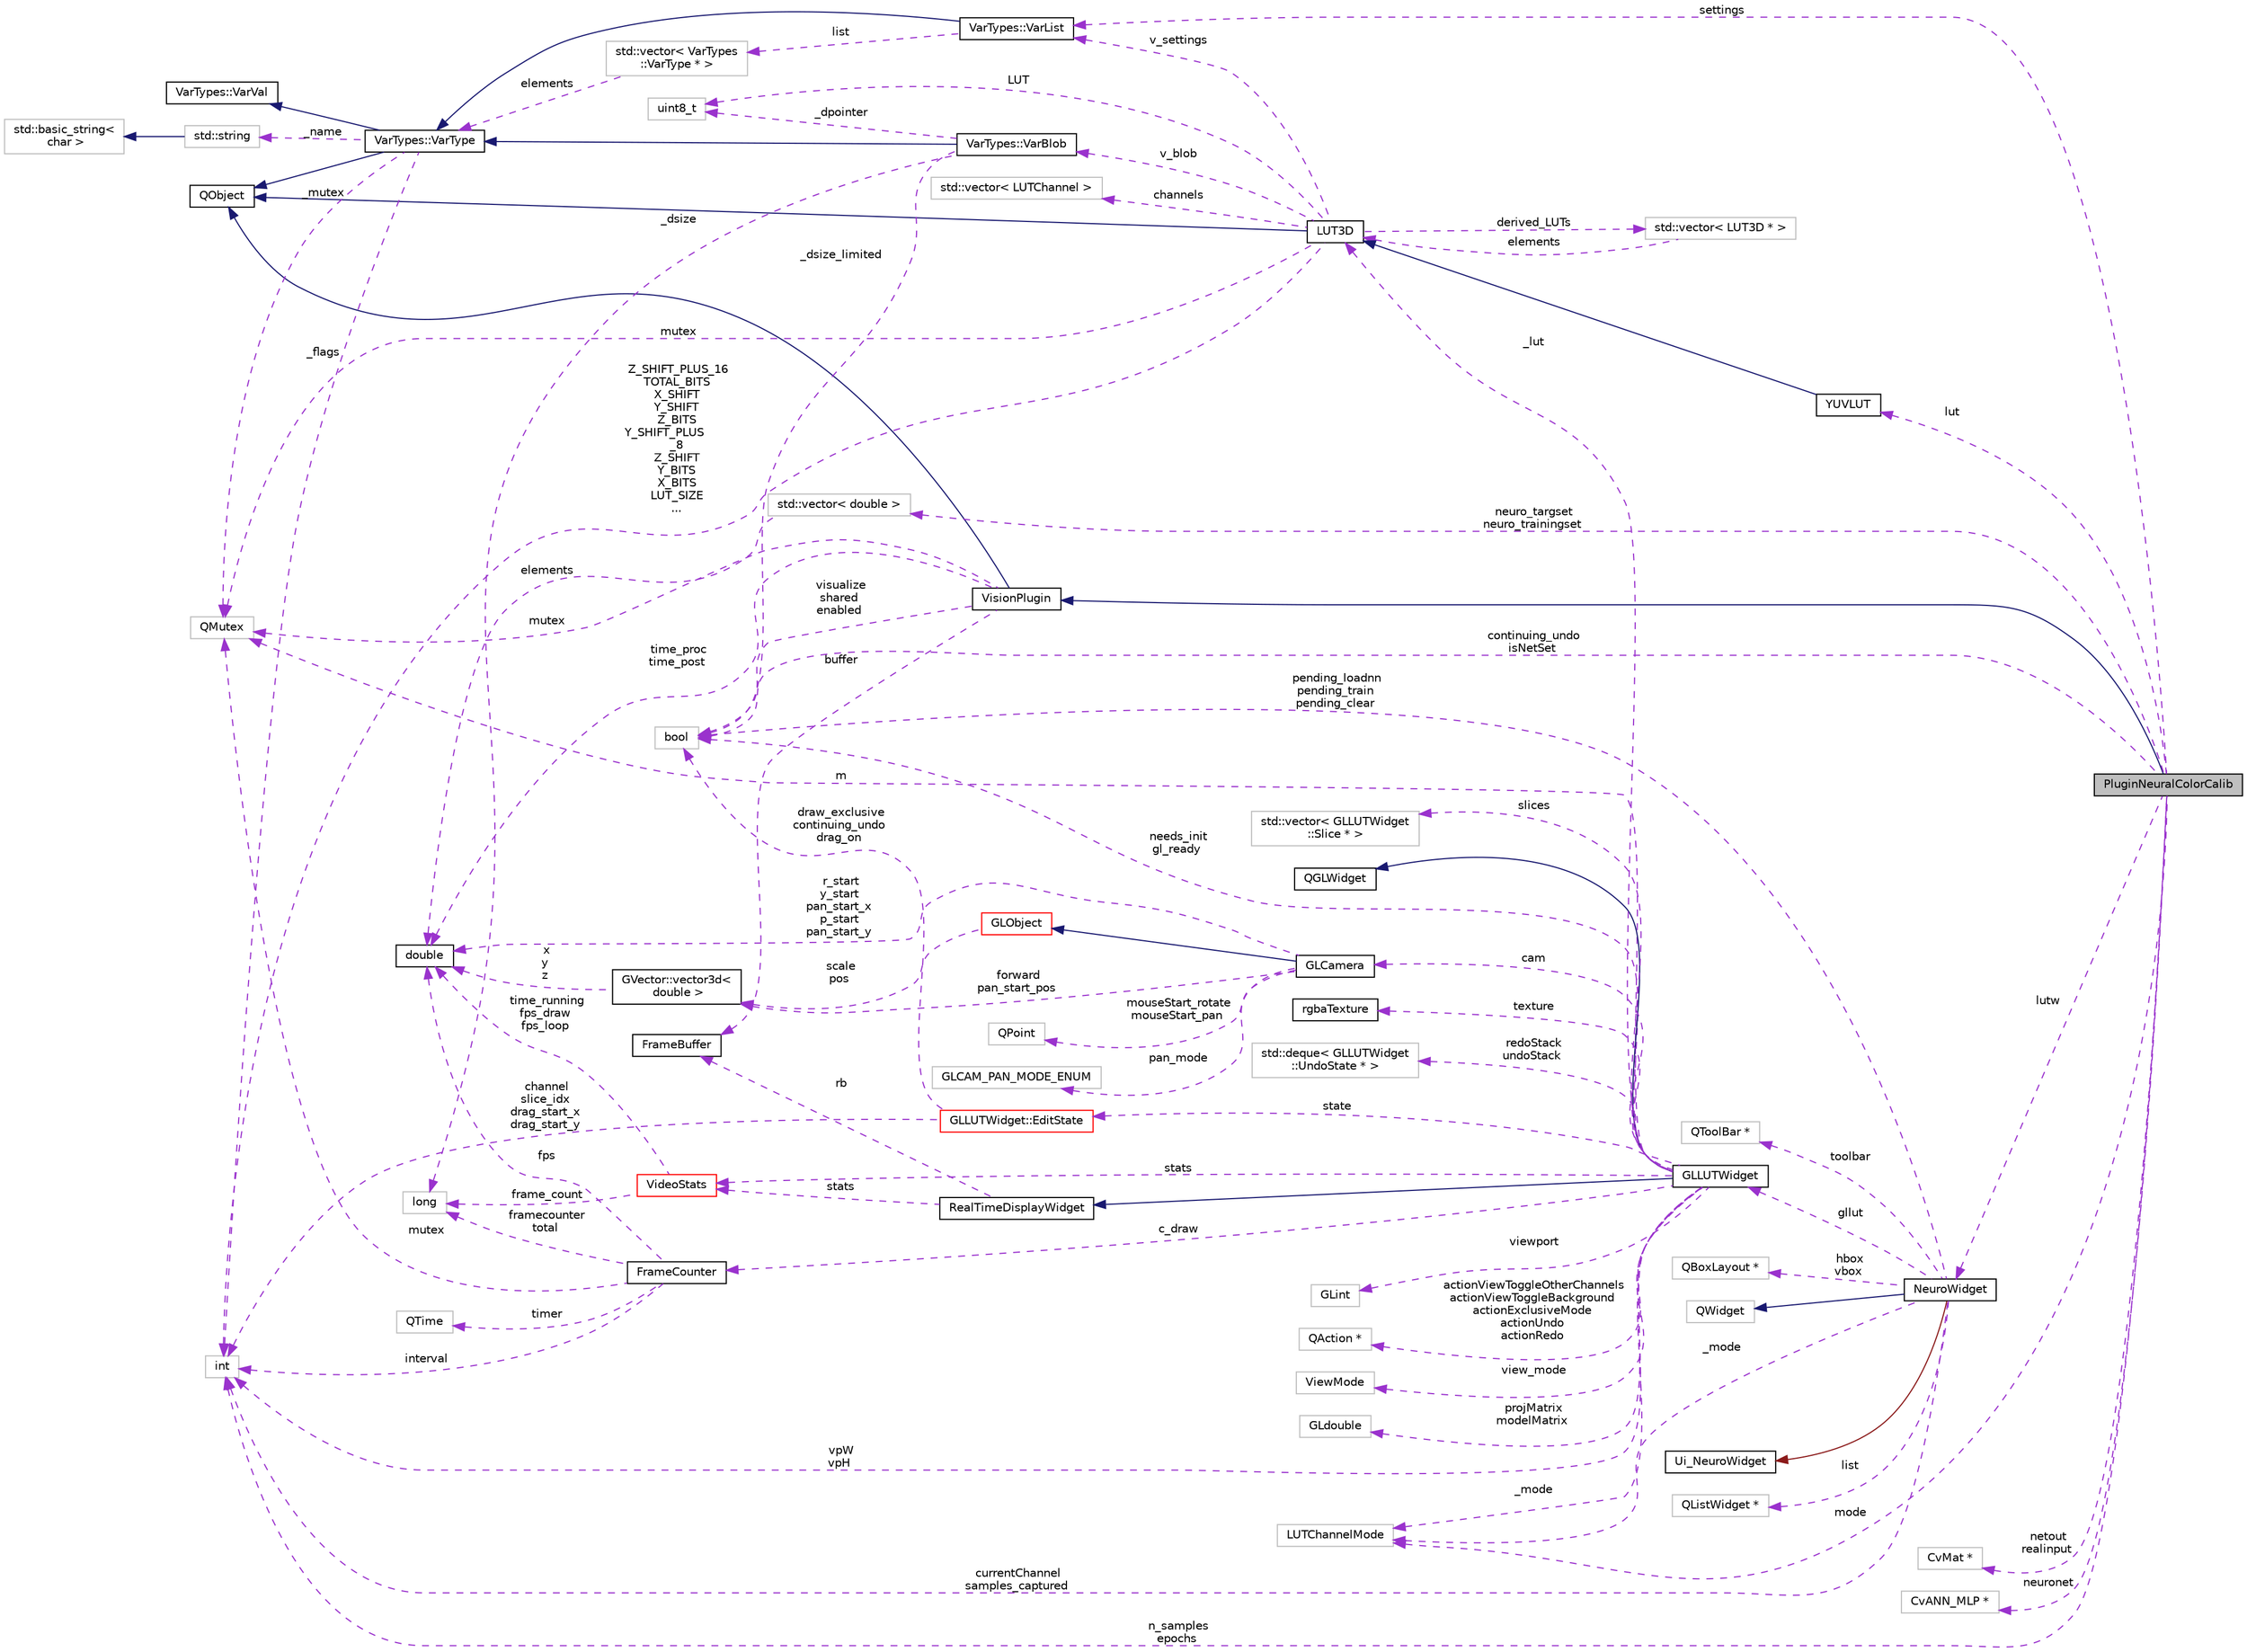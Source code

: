 digraph "PluginNeuralColorCalib"
{
 // INTERACTIVE_SVG=YES
  edge [fontname="Helvetica",fontsize="10",labelfontname="Helvetica",labelfontsize="10"];
  node [fontname="Helvetica",fontsize="10",shape=record];
  rankdir="LR";
  Node1 [label="PluginNeuralColorCalib",height=0.2,width=0.4,color="black", fillcolor="grey75", style="filled", fontcolor="black"];
  Node2 -> Node1 [dir="back",color="midnightblue",fontsize="10",style="solid",fontname="Helvetica"];
  Node2 [label="VisionPlugin",height=0.2,width=0.4,color="black", fillcolor="white", style="filled",URL="$d8/d1e/class_vision_plugin.html",tooltip="A base class for general vision processing plugin. "];
  Node3 -> Node2 [dir="back",color="midnightblue",fontsize="10",style="solid",fontname="Helvetica"];
  Node3 [label="QObject",height=0.2,width=0.4,color="black", fillcolor="white", style="filled",URL="$dc/d4f/class_q_object.html"];
  Node4 -> Node2 [dir="back",color="darkorchid3",fontsize="10",style="dashed",label=" time_proc\ntime_post" ,fontname="Helvetica"];
  Node4 [label="double",height=0.2,width=0.4,color="black", fillcolor="white", style="filled",URL="$df/de6/classdouble.html"];
  Node5 -> Node2 [dir="back",color="darkorchid3",fontsize="10",style="dashed",label=" buffer" ,fontname="Helvetica"];
  Node5 [label="FrameBuffer",height=0.2,width=0.4,color="black", fillcolor="white", style="filled",URL="$d8/d23/class_frame_buffer.html",tooltip="A RingBuffer consisting of items of type FrameData. "];
  Node6 -> Node2 [dir="back",color="darkorchid3",fontsize="10",style="dashed",label=" visualize\nshared\nenabled" ,fontname="Helvetica"];
  Node6 [label="bool",height=0.2,width=0.4,color="grey75", fillcolor="white", style="filled"];
  Node7 -> Node2 [dir="back",color="darkorchid3",fontsize="10",style="dashed",label=" mutex" ,fontname="Helvetica"];
  Node7 [label="QMutex",height=0.2,width=0.4,color="grey75", fillcolor="white", style="filled"];
  Node8 -> Node1 [dir="back",color="darkorchid3",fontsize="10",style="dashed",label=" settings" ,fontname="Helvetica"];
  Node8 [label="VarTypes::VarList",height=0.2,width=0.4,color="black", fillcolor="white", style="filled",URL="$d1/d74/class_var_types_1_1_var_list.html",tooltip="This is the list type of the VarTypes system. "];
  Node9 -> Node8 [dir="back",color="midnightblue",fontsize="10",style="solid",fontname="Helvetica"];
  Node9 [label="VarTypes::VarType",height=0.2,width=0.4,color="black", fillcolor="white", style="filled",URL="$d4/d59/class_var_types_1_1_var_type.html",tooltip="The base class of the VarTypes system. "];
  Node3 -> Node9 [dir="back",color="midnightblue",fontsize="10",style="solid",fontname="Helvetica"];
  Node10 -> Node9 [dir="back",color="midnightblue",fontsize="10",style="solid",fontname="Helvetica"];
  Node10 [label="VarTypes::VarVal",height=0.2,width=0.4,color="black", fillcolor="white", style="filled",URL="$d6/de8/class_var_types_1_1_var_val.html"];
  Node11 -> Node9 [dir="back",color="darkorchid3",fontsize="10",style="dashed",label=" _flags" ,fontname="Helvetica"];
  Node11 [label="int",height=0.2,width=0.4,color="grey75", fillcolor="white", style="filled"];
  Node12 -> Node9 [dir="back",color="darkorchid3",fontsize="10",style="dashed",label=" _name" ,fontname="Helvetica"];
  Node12 [label="std::string",height=0.2,width=0.4,color="grey75", fillcolor="white", style="filled",tooltip="STL class. "];
  Node13 -> Node12 [dir="back",color="midnightblue",fontsize="10",style="solid",fontname="Helvetica"];
  Node13 [label="std::basic_string\<\l char \>",height=0.2,width=0.4,color="grey75", fillcolor="white", style="filled",tooltip="STL class. "];
  Node7 -> Node9 [dir="back",color="darkorchid3",fontsize="10",style="dashed",label=" _mutex" ,fontname="Helvetica"];
  Node14 -> Node8 [dir="back",color="darkorchid3",fontsize="10",style="dashed",label=" list" ,fontname="Helvetica"];
  Node14 [label="std::vector\< VarTypes\l::VarType * \>",height=0.2,width=0.4,color="grey75", fillcolor="white", style="filled"];
  Node9 -> Node14 [dir="back",color="darkorchid3",fontsize="10",style="dashed",label=" elements" ,fontname="Helvetica"];
  Node15 -> Node1 [dir="back",color="darkorchid3",fontsize="10",style="dashed",label=" lutw" ,fontname="Helvetica"];
  Node15 [label="NeuroWidget",height=0.2,width=0.4,color="black", fillcolor="white", style="filled",URL="$d9/d12/class_neuro_widget.html"];
  Node16 -> Node15 [dir="back",color="midnightblue",fontsize="10",style="solid",fontname="Helvetica"];
  Node16 [label="QWidget",height=0.2,width=0.4,color="grey75", fillcolor="white", style="filled"];
  Node17 -> Node15 [dir="back",color="firebrick4",fontsize="10",style="solid",fontname="Helvetica"];
  Node17 [label="Ui_NeuroWidget",height=0.2,width=0.4,color="black", fillcolor="white", style="filled",URL="$dc/dea/class_ui___neuro_widget.html"];
  Node18 -> Node15 [dir="back",color="darkorchid3",fontsize="10",style="dashed",label=" gllut" ,fontname="Helvetica"];
  Node18 [label="GLLUTWidget",height=0.2,width=0.4,color="black", fillcolor="white", style="filled",URL="$db/dc5/class_g_l_l_u_t_widget.html",tooltip="An OpenGL-based editor for 3D Color LUTs of type LUT3D. "];
  Node19 -> Node18 [dir="back",color="midnightblue",fontsize="10",style="solid",fontname="Helvetica"];
  Node19 [label="QGLWidget",height=0.2,width=0.4,color="black", fillcolor="white", style="filled",URL="$db/d46/class_q_g_l_widget.html"];
  Node20 -> Node18 [dir="back",color="midnightblue",fontsize="10",style="solid",fontname="Helvetica"];
  Node20 [label="RealTimeDisplayWidget",height=0.2,width=0.4,color="black", fillcolor="white", style="filled",URL="$d9/dd2/class_real_time_display_widget.html",tooltip="A base-class for all visualization-related display-widgets. "];
  Node5 -> Node20 [dir="back",color="darkorchid3",fontsize="10",style="dashed",label=" rb" ,fontname="Helvetica"];
  Node21 -> Node20 [dir="back",color="darkorchid3",fontsize="10",style="dashed",label=" stats" ,fontname="Helvetica"];
  Node21 [label="VideoStats",height=0.2,width=0.4,color="red", fillcolor="white", style="filled",URL="$d7/d91/class_video_stats.html",tooltip="A class for storing video display statistics. "];
  Node4 -> Node21 [dir="back",color="darkorchid3",fontsize="10",style="dashed",label=" time_running\nfps_draw\nfps_loop" ,fontname="Helvetica"];
  Node22 -> Node21 [dir="back",color="darkorchid3",fontsize="10",style="dashed",label=" frame_count" ,fontname="Helvetica"];
  Node22 [label="long",height=0.2,width=0.4,color="grey75", fillcolor="white", style="filled"];
  Node23 -> Node18 [dir="back",color="darkorchid3",fontsize="10",style="dashed",label=" c_draw" ,fontname="Helvetica"];
  Node23 [label="FrameCounter",height=0.2,width=0.4,color="black", fillcolor="white", style="filled",URL="$db/ded/class_frame_counter.html",tooltip="A class for frame counting and frame-rate measurements. "];
  Node4 -> Node23 [dir="back",color="darkorchid3",fontsize="10",style="dashed",label=" fps" ,fontname="Helvetica"];
  Node24 -> Node23 [dir="back",color="darkorchid3",fontsize="10",style="dashed",label=" timer" ,fontname="Helvetica"];
  Node24 [label="QTime",height=0.2,width=0.4,color="grey75", fillcolor="white", style="filled"];
  Node11 -> Node23 [dir="back",color="darkorchid3",fontsize="10",style="dashed",label=" interval" ,fontname="Helvetica"];
  Node22 -> Node23 [dir="back",color="darkorchid3",fontsize="10",style="dashed",label=" framecounter\ntotal" ,fontname="Helvetica"];
  Node7 -> Node23 [dir="back",color="darkorchid3",fontsize="10",style="dashed",label=" mutex" ,fontname="Helvetica"];
  Node25 -> Node18 [dir="back",color="darkorchid3",fontsize="10",style="dashed",label=" cam" ,fontname="Helvetica"];
  Node25 [label="GLCamera",height=0.2,width=0.4,color="black", fillcolor="white", style="filled",URL="$da/d43/class_g_l_camera.html",tooltip="An OpenGL camera class. "];
  Node26 -> Node25 [dir="back",color="midnightblue",fontsize="10",style="solid",fontname="Helvetica"];
  Node26 [label="GLObject",height=0.2,width=0.4,color="red", fillcolor="white", style="filled",URL="$d8/db9/class_g_l_object.html",tooltip="A baseclass for all GL scene-objects it carries full 3d pose information (position, rotation) and scaling in object-aligned coordinate space. "];
  Node27 -> Node26 [dir="back",color="darkorchid3",fontsize="10",style="dashed",label=" scale\npos" ,fontname="Helvetica"];
  Node27 [label="GVector::vector3d\<\l double \>",height=0.2,width=0.4,color="black", fillcolor="white", style="filled",URL="$d7/db8/class_g_vector_1_1vector3d.html"];
  Node4 -> Node27 [dir="back",color="darkorchid3",fontsize="10",style="dashed",label=" x\ny\nz" ,fontname="Helvetica"];
  Node4 -> Node25 [dir="back",color="darkorchid3",fontsize="10",style="dashed",label=" r_start\ny_start\npan_start_x\np_start\npan_start_y" ,fontname="Helvetica"];
  Node28 -> Node25 [dir="back",color="darkorchid3",fontsize="10",style="dashed",label=" pan_mode" ,fontname="Helvetica"];
  Node28 [label="GLCAM_PAN_MODE_ENUM",height=0.2,width=0.4,color="grey75", fillcolor="white", style="filled"];
  Node29 -> Node25 [dir="back",color="darkorchid3",fontsize="10",style="dashed",label=" mouseStart_rotate\nmouseStart_pan" ,fontname="Helvetica"];
  Node29 [label="QPoint",height=0.2,width=0.4,color="grey75", fillcolor="white", style="filled"];
  Node27 -> Node25 [dir="back",color="darkorchid3",fontsize="10",style="dashed",label=" forward\npan_start_pos" ,fontname="Helvetica"];
  Node30 -> Node18 [dir="back",color="darkorchid3",fontsize="10",style="dashed",label=" viewport" ,fontname="Helvetica"];
  Node30 [label="GLint",height=0.2,width=0.4,color="grey75", fillcolor="white", style="filled"];
  Node31 -> Node18 [dir="back",color="darkorchid3",fontsize="10",style="dashed",label=" _mode" ,fontname="Helvetica"];
  Node31 [label="LUTChannelMode",height=0.2,width=0.4,color="grey75", fillcolor="white", style="filled"];
  Node32 -> Node18 [dir="back",color="darkorchid3",fontsize="10",style="dashed",label=" state" ,fontname="Helvetica"];
  Node32 [label="GLLUTWidget::EditState",height=0.2,width=0.4,color="red", fillcolor="white", style="filled",URL="$d5/d4f/class_g_l_l_u_t_widget_1_1_edit_state.html"];
  Node11 -> Node32 [dir="back",color="darkorchid3",fontsize="10",style="dashed",label=" channel\nslice_idx\ndrag_start_x\ndrag_start_y" ,fontname="Helvetica"];
  Node6 -> Node32 [dir="back",color="darkorchid3",fontsize="10",style="dashed",label=" draw_exclusive\ncontinuing_undo\ndrag_on" ,fontname="Helvetica"];
  Node33 -> Node18 [dir="back",color="darkorchid3",fontsize="10",style="dashed",label=" _lut" ,fontname="Helvetica"];
  Node33 [label="LUT3D",height=0.2,width=0.4,color="black", fillcolor="white", style="filled",URL="$d7/d15/class_l_u_t3_d.html",tooltip="A general 3D LUT class, allowing fast bit-wise lookup. "];
  Node3 -> Node33 [dir="back",color="midnightblue",fontsize="10",style="solid",fontname="Helvetica"];
  Node8 -> Node33 [dir="back",color="darkorchid3",fontsize="10",style="dashed",label=" v_settings" ,fontname="Helvetica"];
  Node34 -> Node33 [dir="back",color="darkorchid3",fontsize="10",style="dashed",label=" derived_LUTs" ,fontname="Helvetica"];
  Node34 [label="std::vector\< LUT3D * \>",height=0.2,width=0.4,color="grey75", fillcolor="white", style="filled"];
  Node33 -> Node34 [dir="back",color="darkorchid3",fontsize="10",style="dashed",label=" elements" ,fontname="Helvetica"];
  Node35 -> Node33 [dir="back",color="darkorchid3",fontsize="10",style="dashed",label=" v_blob" ,fontname="Helvetica"];
  Node35 [label="VarTypes::VarBlob",height=0.2,width=0.4,color="black", fillcolor="white", style="filled",URL="$d3/dac/class_var_types_1_1_var_blob.html",tooltip="A Vartype for storing binary data. "];
  Node9 -> Node35 [dir="back",color="midnightblue",fontsize="10",style="solid",fontname="Helvetica"];
  Node6 -> Node35 [dir="back",color="darkorchid3",fontsize="10",style="dashed",label=" _dsize_limited" ,fontname="Helvetica"];
  Node36 -> Node35 [dir="back",color="darkorchid3",fontsize="10",style="dashed",label=" _dpointer" ,fontname="Helvetica"];
  Node36 [label="uint8_t",height=0.2,width=0.4,color="grey75", fillcolor="white", style="filled"];
  Node22 -> Node35 [dir="back",color="darkorchid3",fontsize="10",style="dashed",label=" _dsize" ,fontname="Helvetica"];
  Node11 -> Node33 [dir="back",color="darkorchid3",fontsize="10",style="dashed",label=" Z_SHIFT_PLUS_16\nTOTAL_BITS\nX_SHIFT\nY_SHIFT\nZ_BITS\nY_SHIFT_PLUS\l_8\nZ_SHIFT\nY_BITS\nX_BITS\nLUT_SIZE\n..." ,fontname="Helvetica"];
  Node36 -> Node33 [dir="back",color="darkorchid3",fontsize="10",style="dashed",label=" LUT" ,fontname="Helvetica"];
  Node7 -> Node33 [dir="back",color="darkorchid3",fontsize="10",style="dashed",label=" mutex" ,fontname="Helvetica"];
  Node37 -> Node33 [dir="back",color="darkorchid3",fontsize="10",style="dashed",label=" channels" ,fontname="Helvetica"];
  Node37 [label="std::vector\< LUTChannel \>",height=0.2,width=0.4,color="grey75", fillcolor="white", style="filled"];
  Node38 -> Node18 [dir="back",color="darkorchid3",fontsize="10",style="dashed",label=" projMatrix\nmodelMatrix" ,fontname="Helvetica"];
  Node38 [label="GLdouble",height=0.2,width=0.4,color="grey75", fillcolor="white", style="filled"];
  Node39 -> Node18 [dir="back",color="darkorchid3",fontsize="10",style="dashed",label=" actionViewToggleOtherChannels\nactionViewToggleBackground\nactionExclusiveMode\nactionUndo\nactionRedo" ,fontname="Helvetica"];
  Node39 [label="QAction *",height=0.2,width=0.4,color="grey75", fillcolor="white", style="filled"];
  Node21 -> Node18 [dir="back",color="darkorchid3",fontsize="10",style="dashed",label=" stats" ,fontname="Helvetica"];
  Node11 -> Node18 [dir="back",color="darkorchid3",fontsize="10",style="dashed",label=" vpW\nvpH" ,fontname="Helvetica"];
  Node6 -> Node18 [dir="back",color="darkorchid3",fontsize="10",style="dashed",label=" needs_init\ngl_ready" ,fontname="Helvetica"];
  Node40 -> Node18 [dir="back",color="darkorchid3",fontsize="10",style="dashed",label=" view_mode" ,fontname="Helvetica"];
  Node40 [label="ViewMode",height=0.2,width=0.4,color="grey75", fillcolor="white", style="filled"];
  Node41 -> Node18 [dir="back",color="darkorchid3",fontsize="10",style="dashed",label=" slices" ,fontname="Helvetica"];
  Node41 [label="std::vector\< GLLUTWidget\l::Slice * \>",height=0.2,width=0.4,color="grey75", fillcolor="white", style="filled"];
  Node42 -> Node18 [dir="back",color="darkorchid3",fontsize="10",style="dashed",label=" texture" ,fontname="Helvetica"];
  Node42 [label="rgbaTexture",height=0.2,width=0.4,color="black", fillcolor="white", style="filled",URL="$d4/ddc/classrgba_texture.html",tooltip="an instantiation of the glTexture class using rgbaImage "];
  Node7 -> Node18 [dir="back",color="darkorchid3",fontsize="10",style="dashed",label=" m" ,fontname="Helvetica"];
  Node43 -> Node18 [dir="back",color="darkorchid3",fontsize="10",style="dashed",label=" redoStack\nundoStack" ,fontname="Helvetica"];
  Node43 [label="std::deque\< GLLUTWidget\l::UndoState * \>",height=0.2,width=0.4,color="grey75", fillcolor="white", style="filled"];
  Node31 -> Node15 [dir="back",color="darkorchid3",fontsize="10",style="dashed",label=" _mode" ,fontname="Helvetica"];
  Node44 -> Node15 [dir="back",color="darkorchid3",fontsize="10",style="dashed",label=" list" ,fontname="Helvetica"];
  Node44 [label="QListWidget *",height=0.2,width=0.4,color="grey75", fillcolor="white", style="filled"];
  Node11 -> Node15 [dir="back",color="darkorchid3",fontsize="10",style="dashed",label=" currentChannel\nsamples_captured" ,fontname="Helvetica"];
  Node45 -> Node15 [dir="back",color="darkorchid3",fontsize="10",style="dashed",label=" toolbar" ,fontname="Helvetica"];
  Node45 [label="QToolBar *",height=0.2,width=0.4,color="grey75", fillcolor="white", style="filled"];
  Node6 -> Node15 [dir="back",color="darkorchid3",fontsize="10",style="dashed",label=" pending_loadnn\npending_train\npending_clear" ,fontname="Helvetica"];
  Node46 -> Node15 [dir="back",color="darkorchid3",fontsize="10",style="dashed",label=" hbox\nvbox" ,fontname="Helvetica"];
  Node46 [label="QBoxLayout *",height=0.2,width=0.4,color="grey75", fillcolor="white", style="filled"];
  Node47 -> Node1 [dir="back",color="darkorchid3",fontsize="10",style="dashed",label=" lut" ,fontname="Helvetica"];
  Node47 [label="YUVLUT",height=0.2,width=0.4,color="black", fillcolor="white", style="filled",URL="$d6/d88/class_y_u_v_l_u_t.html",tooltip="A 3D YUV LUT. "];
  Node33 -> Node47 [dir="back",color="midnightblue",fontsize="10",style="solid",fontname="Helvetica"];
  Node48 -> Node1 [dir="back",color="darkorchid3",fontsize="10",style="dashed",label=" netout\nrealinput" ,fontname="Helvetica"];
  Node48 [label="CvMat *",height=0.2,width=0.4,color="grey75", fillcolor="white", style="filled"];
  Node31 -> Node1 [dir="back",color="darkorchid3",fontsize="10",style="dashed",label=" mode" ,fontname="Helvetica"];
  Node11 -> Node1 [dir="back",color="darkorchid3",fontsize="10",style="dashed",label=" n_samples\nepochs" ,fontname="Helvetica"];
  Node49 -> Node1 [dir="back",color="darkorchid3",fontsize="10",style="dashed",label=" neuronet" ,fontname="Helvetica"];
  Node49 [label="CvANN_MLP *",height=0.2,width=0.4,color="grey75", fillcolor="white", style="filled"];
  Node6 -> Node1 [dir="back",color="darkorchid3",fontsize="10",style="dashed",label=" continuing_undo\nisNetSet" ,fontname="Helvetica"];
  Node50 -> Node1 [dir="back",color="darkorchid3",fontsize="10",style="dashed",label=" neuro_targset\nneuro_trainingset" ,fontname="Helvetica"];
  Node50 [label="std::vector\< double \>",height=0.2,width=0.4,color="grey75", fillcolor="white", style="filled"];
  Node4 -> Node50 [dir="back",color="darkorchid3",fontsize="10",style="dashed",label=" elements" ,fontname="Helvetica"];
}
